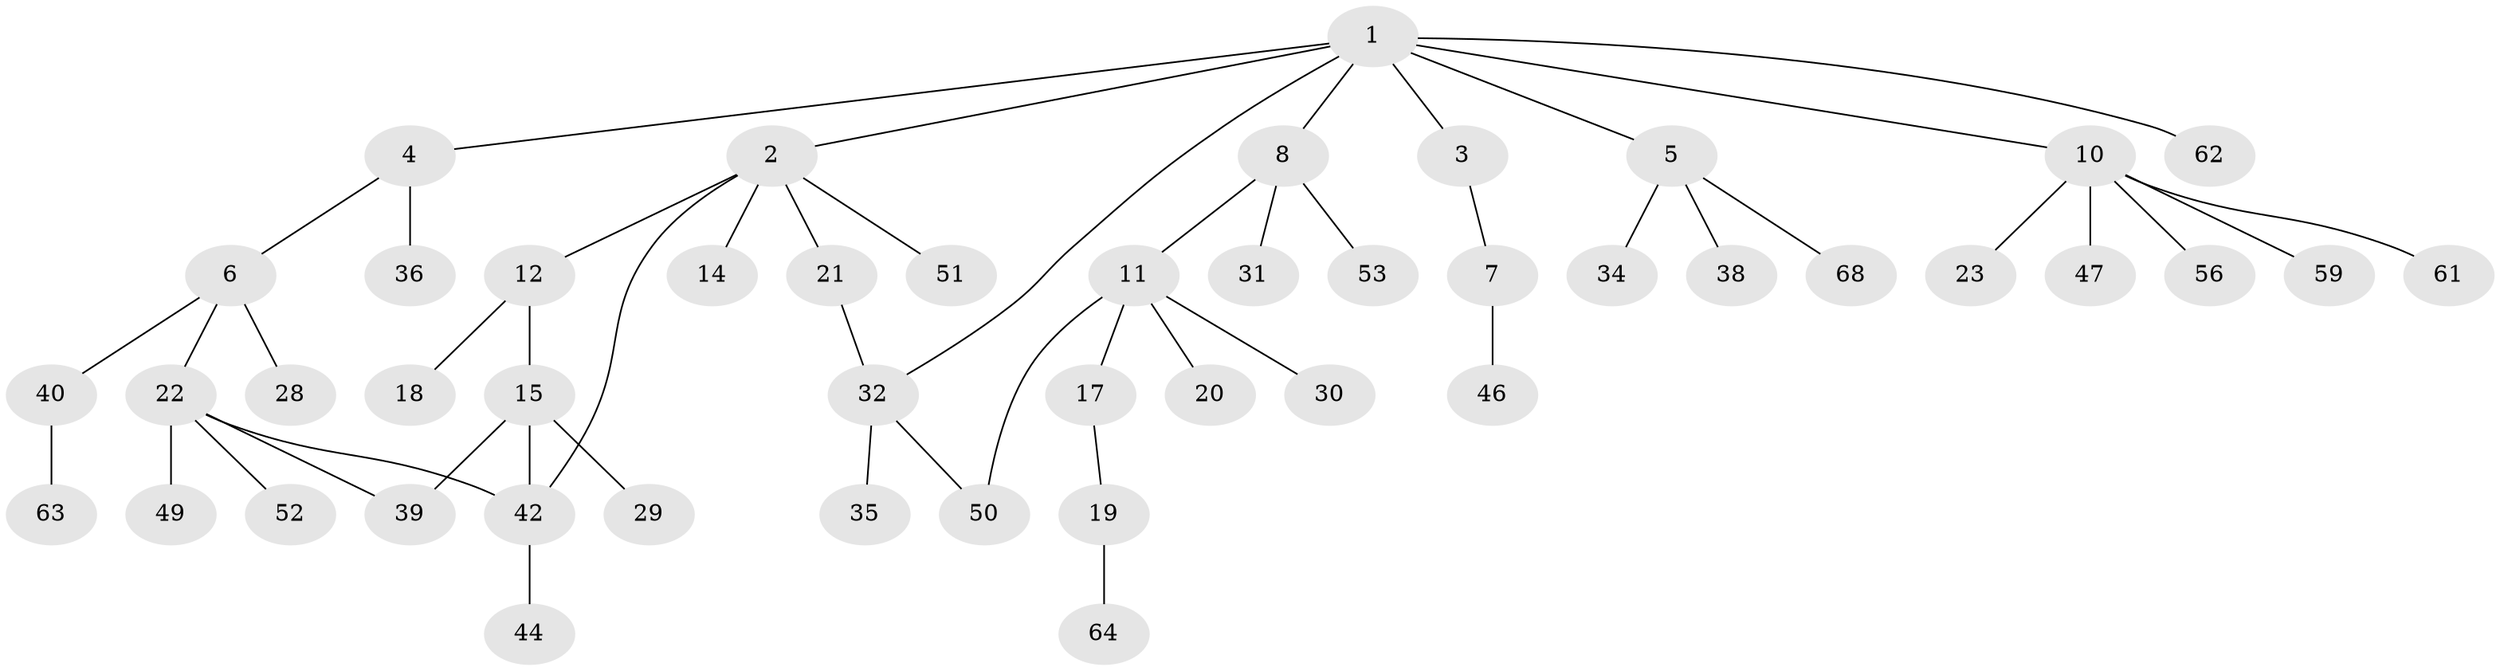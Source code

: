 // Generated by graph-tools (version 1.1) at 2025/23/03/03/25 07:23:35]
// undirected, 47 vertices, 51 edges
graph export_dot {
graph [start="1"]
  node [color=gray90,style=filled];
  1 [super="+43"];
  2 [super="+25"];
  3;
  4 [super="+55"];
  5 [super="+26"];
  6 [super="+9"];
  7 [super="+33"];
  8 [super="+13"];
  10 [super="+48"];
  11 [super="+16"];
  12;
  14;
  15 [super="+41"];
  17;
  18 [super="+45"];
  19 [super="+37"];
  20;
  21 [super="+24"];
  22 [super="+27"];
  23 [super="+65"];
  28;
  29;
  30 [super="+69"];
  31;
  32 [super="+66"];
  34;
  35 [super="+60"];
  36;
  38;
  39 [super="+67"];
  40 [super="+57"];
  42 [super="+58"];
  44;
  46;
  47;
  49;
  50 [super="+54"];
  51;
  52;
  53;
  56;
  59;
  61;
  62;
  63;
  64;
  68;
  1 -- 2;
  1 -- 3;
  1 -- 4;
  1 -- 5;
  1 -- 8;
  1 -- 10;
  1 -- 32;
  1 -- 62;
  2 -- 12;
  2 -- 14;
  2 -- 21;
  2 -- 51;
  2 -- 42;
  3 -- 7;
  4 -- 6;
  4 -- 36;
  5 -- 34;
  5 -- 68;
  5 -- 38;
  6 -- 22;
  6 -- 40;
  6 -- 28;
  7 -- 46;
  8 -- 11;
  8 -- 53;
  8 -- 31;
  10 -- 23;
  10 -- 47;
  10 -- 56;
  10 -- 59;
  10 -- 61;
  11 -- 17;
  11 -- 20;
  11 -- 30;
  11 -- 50;
  12 -- 15;
  12 -- 18;
  15 -- 29;
  15 -- 42;
  15 -- 39;
  17 -- 19;
  19 -- 64;
  21 -- 32;
  22 -- 39;
  22 -- 49;
  22 -- 52;
  22 -- 42;
  32 -- 35;
  32 -- 50;
  40 -- 63;
  42 -- 44;
}
